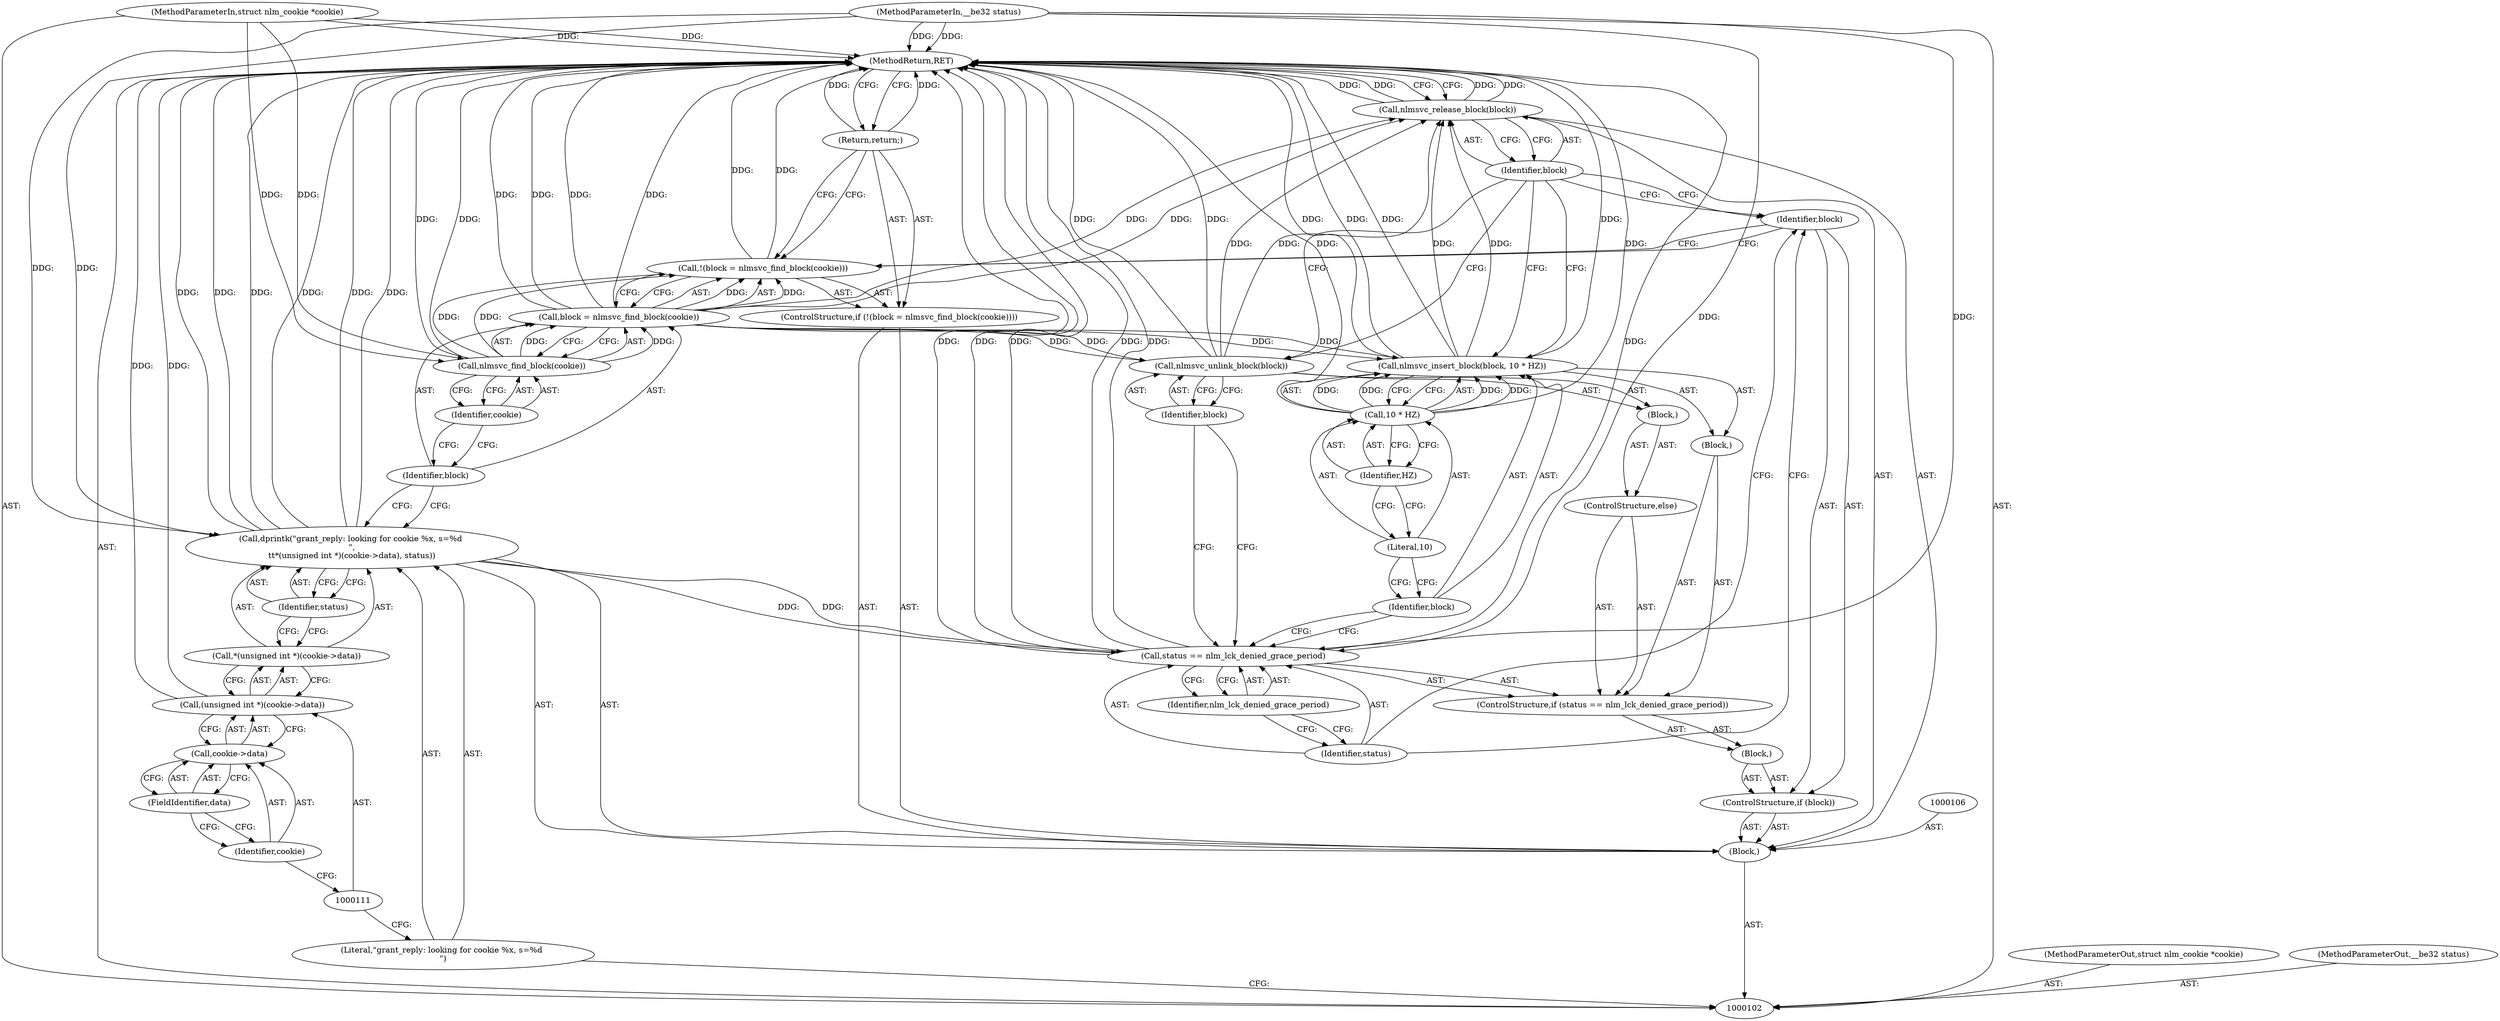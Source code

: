 digraph "1_linux_c70422f760c120480fee4de6c38804c72aa26bc1_1" {
"1000142" [label="(MethodReturn,RET)"];
"1000103" [label="(MethodParameterIn,struct nlm_cookie *cookie)"];
"1000207" [label="(MethodParameterOut,struct nlm_cookie *cookie)"];
"1000104" [label="(MethodParameterIn,__be32 status)"];
"1000208" [label="(MethodParameterOut,__be32 status)"];
"1000123" [label="(ControlStructure,if (block))"];
"1000125" [label="(Block,)"];
"1000124" [label="(Identifier,block)"];
"1000129" [label="(Identifier,nlm_lck_denied_grace_period)"];
"1000126" [label="(ControlStructure,if (status == nlm_lck_denied_grace_period))"];
"1000130" [label="(Block,)"];
"1000127" [label="(Call,status == nlm_lck_denied_grace_period)"];
"1000128" [label="(Identifier,status)"];
"1000132" [label="(Identifier,block)"];
"1000131" [label="(Call,nlmsvc_insert_block(block, 10 * HZ))"];
"1000133" [label="(Call,10 * HZ)"];
"1000134" [label="(Literal,10)"];
"1000135" [label="(Identifier,HZ)"];
"1000136" [label="(ControlStructure,else)"];
"1000137" [label="(Block,)"];
"1000139" [label="(Identifier,block)"];
"1000138" [label="(Call,nlmsvc_unlink_block(block))"];
"1000105" [label="(Block,)"];
"1000140" [label="(Call,nlmsvc_release_block(block))"];
"1000141" [label="(Identifier,block)"];
"1000107" [label="(Call,dprintk(\"grant_reply: looking for cookie %x, s=%d \n\",\n\t\t*(unsigned int *)(cookie->data), status))"];
"1000108" [label="(Literal,\"grant_reply: looking for cookie %x, s=%d \n\")"];
"1000109" [label="(Call,*(unsigned int *)(cookie->data))"];
"1000112" [label="(Call,cookie->data)"];
"1000113" [label="(Identifier,cookie)"];
"1000114" [label="(FieldIdentifier,data)"];
"1000110" [label="(Call,(unsigned int *)(cookie->data))"];
"1000115" [label="(Identifier,status)"];
"1000120" [label="(Call,nlmsvc_find_block(cookie))"];
"1000116" [label="(ControlStructure,if (!(block = nlmsvc_find_block(cookie))))"];
"1000121" [label="(Identifier,cookie)"];
"1000117" [label="(Call,!(block = nlmsvc_find_block(cookie)))"];
"1000118" [label="(Call,block = nlmsvc_find_block(cookie))"];
"1000119" [label="(Identifier,block)"];
"1000122" [label="(Return,return;)"];
"1000142" -> "1000102"  [label="AST: "];
"1000142" -> "1000122"  [label="CFG: "];
"1000142" -> "1000140"  [label="CFG: "];
"1000122" -> "1000142"  [label="DDG: "];
"1000117" -> "1000142"  [label="DDG: "];
"1000107" -> "1000142"  [label="DDG: "];
"1000107" -> "1000142"  [label="DDG: "];
"1000107" -> "1000142"  [label="DDG: "];
"1000104" -> "1000142"  [label="DDG: "];
"1000140" -> "1000142"  [label="DDG: "];
"1000140" -> "1000142"  [label="DDG: "];
"1000127" -> "1000142"  [label="DDG: "];
"1000127" -> "1000142"  [label="DDG: "];
"1000127" -> "1000142"  [label="DDG: "];
"1000118" -> "1000142"  [label="DDG: "];
"1000118" -> "1000142"  [label="DDG: "];
"1000131" -> "1000142"  [label="DDG: "];
"1000131" -> "1000142"  [label="DDG: "];
"1000103" -> "1000142"  [label="DDG: "];
"1000120" -> "1000142"  [label="DDG: "];
"1000110" -> "1000142"  [label="DDG: "];
"1000133" -> "1000142"  [label="DDG: "];
"1000138" -> "1000142"  [label="DDG: "];
"1000103" -> "1000102"  [label="AST: "];
"1000103" -> "1000142"  [label="DDG: "];
"1000103" -> "1000120"  [label="DDG: "];
"1000207" -> "1000102"  [label="AST: "];
"1000104" -> "1000102"  [label="AST: "];
"1000104" -> "1000142"  [label="DDG: "];
"1000104" -> "1000107"  [label="DDG: "];
"1000104" -> "1000127"  [label="DDG: "];
"1000208" -> "1000102"  [label="AST: "];
"1000123" -> "1000105"  [label="AST: "];
"1000124" -> "1000123"  [label="AST: "];
"1000125" -> "1000123"  [label="AST: "];
"1000125" -> "1000123"  [label="AST: "];
"1000126" -> "1000125"  [label="AST: "];
"1000124" -> "1000123"  [label="AST: "];
"1000124" -> "1000117"  [label="CFG: "];
"1000128" -> "1000124"  [label="CFG: "];
"1000141" -> "1000124"  [label="CFG: "];
"1000129" -> "1000127"  [label="AST: "];
"1000129" -> "1000128"  [label="CFG: "];
"1000127" -> "1000129"  [label="CFG: "];
"1000126" -> "1000125"  [label="AST: "];
"1000127" -> "1000126"  [label="AST: "];
"1000130" -> "1000126"  [label="AST: "];
"1000136" -> "1000126"  [label="AST: "];
"1000130" -> "1000126"  [label="AST: "];
"1000131" -> "1000130"  [label="AST: "];
"1000127" -> "1000126"  [label="AST: "];
"1000127" -> "1000129"  [label="CFG: "];
"1000128" -> "1000127"  [label="AST: "];
"1000129" -> "1000127"  [label="AST: "];
"1000132" -> "1000127"  [label="CFG: "];
"1000139" -> "1000127"  [label="CFG: "];
"1000127" -> "1000142"  [label="DDG: "];
"1000127" -> "1000142"  [label="DDG: "];
"1000127" -> "1000142"  [label="DDG: "];
"1000107" -> "1000127"  [label="DDG: "];
"1000104" -> "1000127"  [label="DDG: "];
"1000128" -> "1000127"  [label="AST: "];
"1000128" -> "1000124"  [label="CFG: "];
"1000129" -> "1000128"  [label="CFG: "];
"1000132" -> "1000131"  [label="AST: "];
"1000132" -> "1000127"  [label="CFG: "];
"1000134" -> "1000132"  [label="CFG: "];
"1000131" -> "1000130"  [label="AST: "];
"1000131" -> "1000133"  [label="CFG: "];
"1000132" -> "1000131"  [label="AST: "];
"1000133" -> "1000131"  [label="AST: "];
"1000141" -> "1000131"  [label="CFG: "];
"1000131" -> "1000142"  [label="DDG: "];
"1000131" -> "1000142"  [label="DDG: "];
"1000118" -> "1000131"  [label="DDG: "];
"1000133" -> "1000131"  [label="DDG: "];
"1000133" -> "1000131"  [label="DDG: "];
"1000131" -> "1000140"  [label="DDG: "];
"1000133" -> "1000131"  [label="AST: "];
"1000133" -> "1000135"  [label="CFG: "];
"1000134" -> "1000133"  [label="AST: "];
"1000135" -> "1000133"  [label="AST: "];
"1000131" -> "1000133"  [label="CFG: "];
"1000133" -> "1000142"  [label="DDG: "];
"1000133" -> "1000131"  [label="DDG: "];
"1000133" -> "1000131"  [label="DDG: "];
"1000134" -> "1000133"  [label="AST: "];
"1000134" -> "1000132"  [label="CFG: "];
"1000135" -> "1000134"  [label="CFG: "];
"1000135" -> "1000133"  [label="AST: "];
"1000135" -> "1000134"  [label="CFG: "];
"1000133" -> "1000135"  [label="CFG: "];
"1000136" -> "1000126"  [label="AST: "];
"1000137" -> "1000136"  [label="AST: "];
"1000137" -> "1000136"  [label="AST: "];
"1000138" -> "1000137"  [label="AST: "];
"1000139" -> "1000138"  [label="AST: "];
"1000139" -> "1000127"  [label="CFG: "];
"1000138" -> "1000139"  [label="CFG: "];
"1000138" -> "1000137"  [label="AST: "];
"1000138" -> "1000139"  [label="CFG: "];
"1000139" -> "1000138"  [label="AST: "];
"1000141" -> "1000138"  [label="CFG: "];
"1000138" -> "1000142"  [label="DDG: "];
"1000118" -> "1000138"  [label="DDG: "];
"1000138" -> "1000140"  [label="DDG: "];
"1000105" -> "1000102"  [label="AST: "];
"1000106" -> "1000105"  [label="AST: "];
"1000107" -> "1000105"  [label="AST: "];
"1000116" -> "1000105"  [label="AST: "];
"1000123" -> "1000105"  [label="AST: "];
"1000140" -> "1000105"  [label="AST: "];
"1000140" -> "1000105"  [label="AST: "];
"1000140" -> "1000141"  [label="CFG: "];
"1000141" -> "1000140"  [label="AST: "];
"1000142" -> "1000140"  [label="CFG: "];
"1000140" -> "1000142"  [label="DDG: "];
"1000140" -> "1000142"  [label="DDG: "];
"1000118" -> "1000140"  [label="DDG: "];
"1000131" -> "1000140"  [label="DDG: "];
"1000138" -> "1000140"  [label="DDG: "];
"1000141" -> "1000140"  [label="AST: "];
"1000141" -> "1000131"  [label="CFG: "];
"1000141" -> "1000138"  [label="CFG: "];
"1000141" -> "1000124"  [label="CFG: "];
"1000140" -> "1000141"  [label="CFG: "];
"1000107" -> "1000105"  [label="AST: "];
"1000107" -> "1000115"  [label="CFG: "];
"1000108" -> "1000107"  [label="AST: "];
"1000109" -> "1000107"  [label="AST: "];
"1000115" -> "1000107"  [label="AST: "];
"1000119" -> "1000107"  [label="CFG: "];
"1000107" -> "1000142"  [label="DDG: "];
"1000107" -> "1000142"  [label="DDG: "];
"1000107" -> "1000142"  [label="DDG: "];
"1000104" -> "1000107"  [label="DDG: "];
"1000107" -> "1000127"  [label="DDG: "];
"1000108" -> "1000107"  [label="AST: "];
"1000108" -> "1000102"  [label="CFG: "];
"1000111" -> "1000108"  [label="CFG: "];
"1000109" -> "1000107"  [label="AST: "];
"1000109" -> "1000110"  [label="CFG: "];
"1000110" -> "1000109"  [label="AST: "];
"1000115" -> "1000109"  [label="CFG: "];
"1000112" -> "1000110"  [label="AST: "];
"1000112" -> "1000114"  [label="CFG: "];
"1000113" -> "1000112"  [label="AST: "];
"1000114" -> "1000112"  [label="AST: "];
"1000110" -> "1000112"  [label="CFG: "];
"1000113" -> "1000112"  [label="AST: "];
"1000113" -> "1000111"  [label="CFG: "];
"1000114" -> "1000113"  [label="CFG: "];
"1000114" -> "1000112"  [label="AST: "];
"1000114" -> "1000113"  [label="CFG: "];
"1000112" -> "1000114"  [label="CFG: "];
"1000110" -> "1000109"  [label="AST: "];
"1000110" -> "1000112"  [label="CFG: "];
"1000111" -> "1000110"  [label="AST: "];
"1000112" -> "1000110"  [label="AST: "];
"1000109" -> "1000110"  [label="CFG: "];
"1000110" -> "1000142"  [label="DDG: "];
"1000115" -> "1000107"  [label="AST: "];
"1000115" -> "1000109"  [label="CFG: "];
"1000107" -> "1000115"  [label="CFG: "];
"1000120" -> "1000118"  [label="AST: "];
"1000120" -> "1000121"  [label="CFG: "];
"1000121" -> "1000120"  [label="AST: "];
"1000118" -> "1000120"  [label="CFG: "];
"1000120" -> "1000142"  [label="DDG: "];
"1000120" -> "1000117"  [label="DDG: "];
"1000120" -> "1000118"  [label="DDG: "];
"1000103" -> "1000120"  [label="DDG: "];
"1000116" -> "1000105"  [label="AST: "];
"1000117" -> "1000116"  [label="AST: "];
"1000122" -> "1000116"  [label="AST: "];
"1000121" -> "1000120"  [label="AST: "];
"1000121" -> "1000119"  [label="CFG: "];
"1000120" -> "1000121"  [label="CFG: "];
"1000117" -> "1000116"  [label="AST: "];
"1000117" -> "1000118"  [label="CFG: "];
"1000118" -> "1000117"  [label="AST: "];
"1000122" -> "1000117"  [label="CFG: "];
"1000124" -> "1000117"  [label="CFG: "];
"1000117" -> "1000142"  [label="DDG: "];
"1000118" -> "1000117"  [label="DDG: "];
"1000120" -> "1000117"  [label="DDG: "];
"1000118" -> "1000117"  [label="AST: "];
"1000118" -> "1000120"  [label="CFG: "];
"1000119" -> "1000118"  [label="AST: "];
"1000120" -> "1000118"  [label="AST: "];
"1000117" -> "1000118"  [label="CFG: "];
"1000118" -> "1000142"  [label="DDG: "];
"1000118" -> "1000142"  [label="DDG: "];
"1000118" -> "1000117"  [label="DDG: "];
"1000120" -> "1000118"  [label="DDG: "];
"1000118" -> "1000131"  [label="DDG: "];
"1000118" -> "1000138"  [label="DDG: "];
"1000118" -> "1000140"  [label="DDG: "];
"1000119" -> "1000118"  [label="AST: "];
"1000119" -> "1000107"  [label="CFG: "];
"1000121" -> "1000119"  [label="CFG: "];
"1000122" -> "1000116"  [label="AST: "];
"1000122" -> "1000117"  [label="CFG: "];
"1000142" -> "1000122"  [label="CFG: "];
"1000122" -> "1000142"  [label="DDG: "];
}
